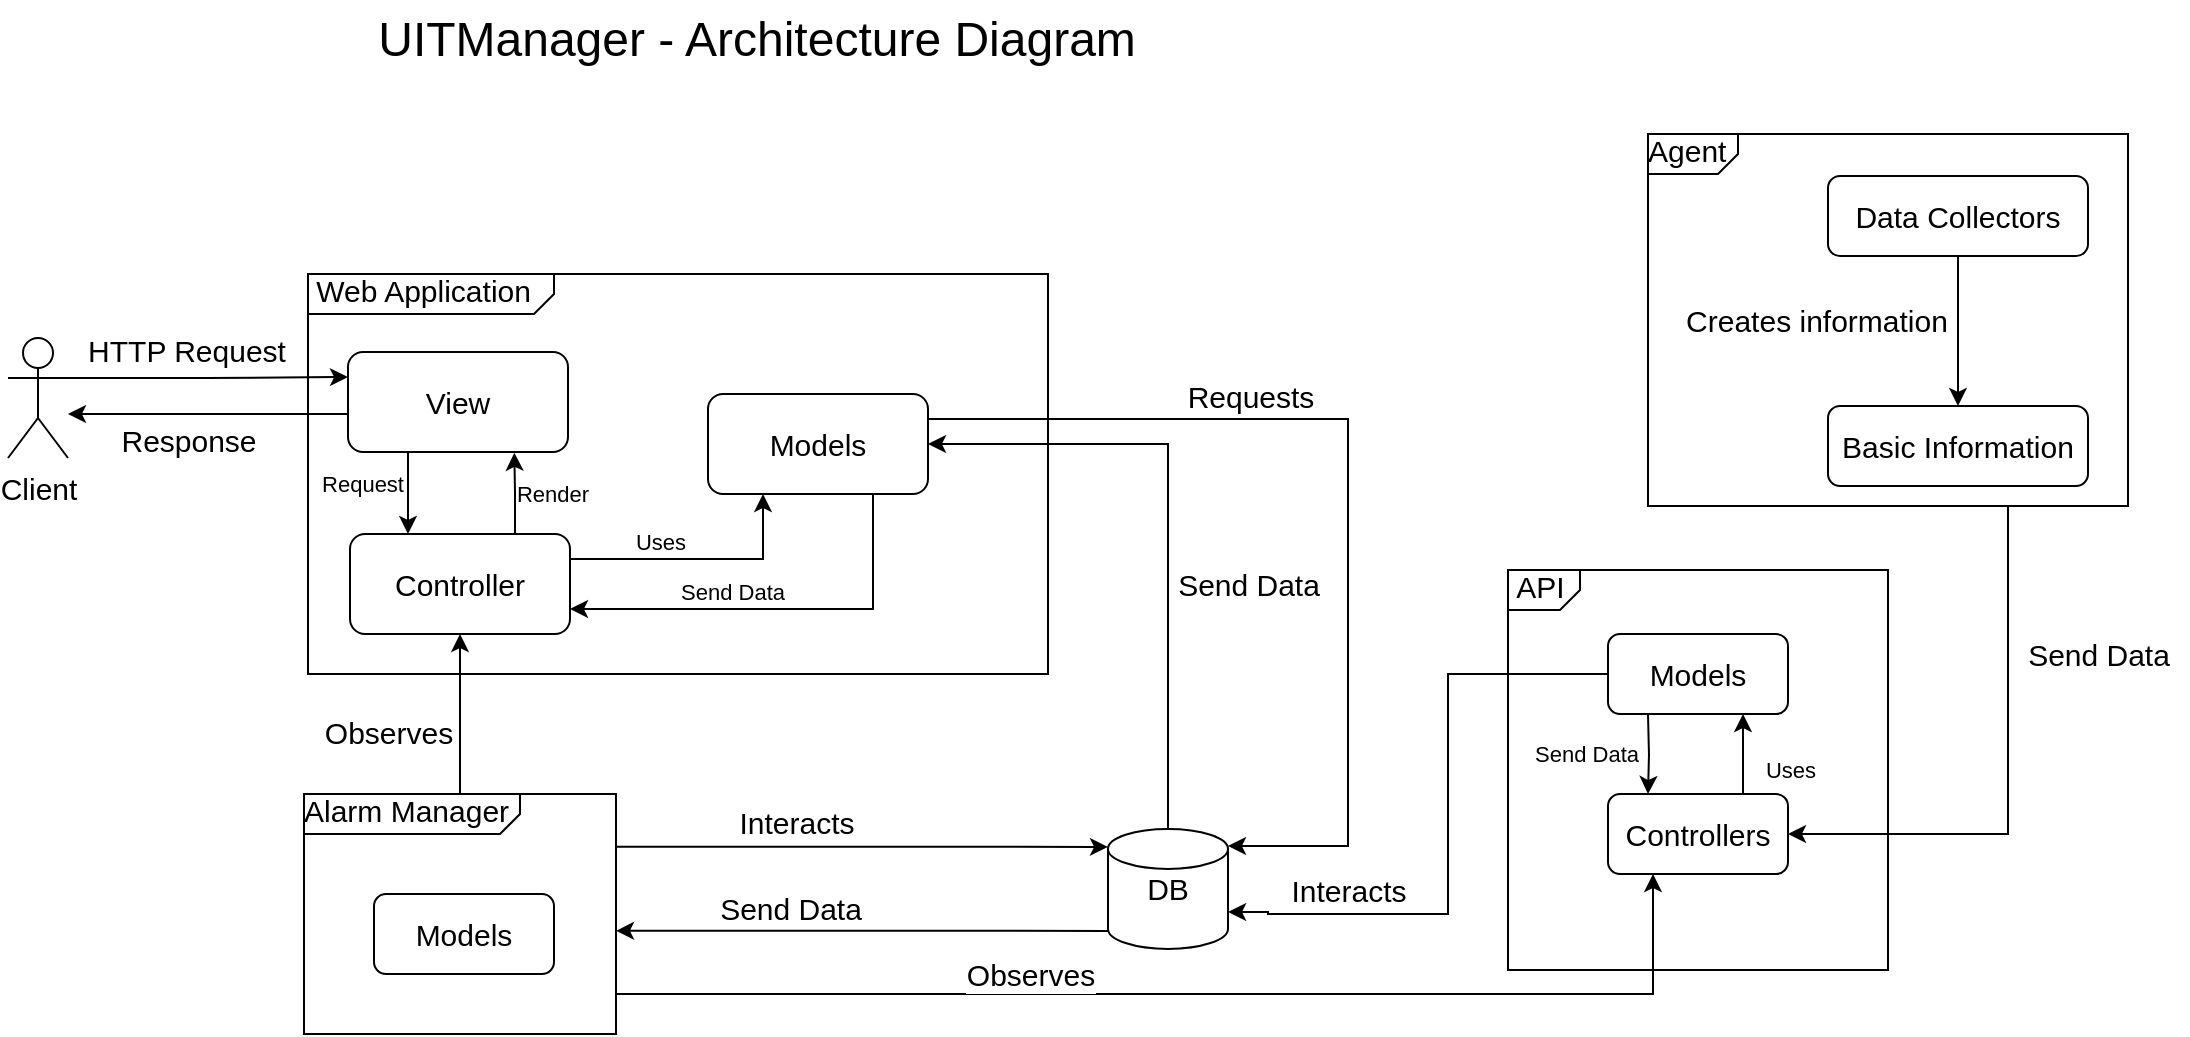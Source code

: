 <mxfile version="24.9.2">
  <diagram name="Page-1" id="dIJWTh7p2U-8Sy8qiCkg">
    <mxGraphModel dx="626" dy="372" grid="1" gridSize="10" guides="1" tooltips="1" connect="1" arrows="1" fold="1" page="1" pageScale="1" pageWidth="1169" pageHeight="827" math="0" shadow="0">
      <root>
        <mxCell id="0" />
        <mxCell id="1" parent="0" />
        <mxCell id="XDiG-Vu3PWWN5GJQWQn_-1" value="Client" style="shape=umlActor;verticalLabelPosition=bottom;verticalAlign=top;html=1;outlineConnect=0;fontSize=15;" parent="1" vertex="1">
          <mxGeometry x="40" y="192" width="30" height="60" as="geometry" />
        </mxCell>
        <mxCell id="XDiG-Vu3PWWN5GJQWQn_-2" value="&lt;font&gt;&amp;nbsp;Web Application&lt;/font&gt;" style="html=1;shape=mxgraph.sysml.package;overflow=fill;labelX=123.75;align=left;spacingLeft=5;verticalAlign=top;spacingTop=-3;fontSize=15;" parent="1" vertex="1">
          <mxGeometry x="190" y="160" width="370" height="200" as="geometry" />
        </mxCell>
        <mxCell id="YMdhZk9BwAZFzqvucl1a-2" style="edgeStyle=orthogonalEdgeStyle;rounded=0;orthogonalLoop=1;jettySize=auto;html=1;exitX=0.75;exitY=0;exitDx=0;exitDy=0;entryX=0.756;entryY=1.008;entryDx=0;entryDy=0;entryPerimeter=0;" parent="1" source="XDiG-Vu3PWWN5GJQWQn_-3" target="XDiG-Vu3PWWN5GJQWQn_-4" edge="1">
          <mxGeometry relative="1" as="geometry" />
        </mxCell>
        <mxCell id="YMdhZk9BwAZFzqvucl1a-10" value="Render" style="edgeLabel;html=1;align=center;verticalAlign=middle;resizable=0;points=[];" parent="YMdhZk9BwAZFzqvucl1a-2" connectable="0" vertex="1">
          <mxGeometry x="0.017" relative="1" as="geometry">
            <mxPoint x="19" as="offset" />
          </mxGeometry>
        </mxCell>
        <mxCell id="YMdhZk9BwAZFzqvucl1a-5" style="edgeStyle=orthogonalEdgeStyle;rounded=0;orthogonalLoop=1;jettySize=auto;html=1;exitX=1;exitY=0.25;exitDx=0;exitDy=0;entryX=0.25;entryY=1;entryDx=0;entryDy=0;" parent="1" source="XDiG-Vu3PWWN5GJQWQn_-3" target="XDiG-Vu3PWWN5GJQWQn_-5" edge="1">
          <mxGeometry relative="1" as="geometry" />
        </mxCell>
        <mxCell id="YMdhZk9BwAZFzqvucl1a-11" value="Uses" style="edgeLabel;html=1;align=center;verticalAlign=middle;resizable=0;points=[];" parent="YMdhZk9BwAZFzqvucl1a-5" connectable="0" vertex="1">
          <mxGeometry x="-0.303" y="1" relative="1" as="geometry">
            <mxPoint y="-8" as="offset" />
          </mxGeometry>
        </mxCell>
        <mxCell id="XDiG-Vu3PWWN5GJQWQn_-3" value="Controller" style="rounded=1;whiteSpace=wrap;html=1;fontSize=15;" parent="1" vertex="1">
          <mxGeometry x="211" y="290" width="110" height="50" as="geometry" />
        </mxCell>
        <mxCell id="XDiG-Vu3PWWN5GJQWQn_-7" style="edgeStyle=orthogonalEdgeStyle;rounded=0;orthogonalLoop=1;jettySize=auto;html=1;fontSize=15;" parent="1" source="XDiG-Vu3PWWN5GJQWQn_-4" target="XDiG-Vu3PWWN5GJQWQn_-1" edge="1">
          <mxGeometry relative="1" as="geometry">
            <Array as="points">
              <mxPoint x="180" y="230" />
              <mxPoint x="180" y="230" />
            </Array>
          </mxGeometry>
        </mxCell>
        <mxCell id="XDiG-Vu3PWWN5GJQWQn_-9" value="Response" style="edgeLabel;html=1;align=center;verticalAlign=middle;resizable=0;points=[];fontSize=15;" parent="XDiG-Vu3PWWN5GJQWQn_-7" vertex="1" connectable="0">
          <mxGeometry x="0.085" y="2" relative="1" as="geometry">
            <mxPoint x="-4" y="11" as="offset" />
          </mxGeometry>
        </mxCell>
        <mxCell id="YMdhZk9BwAZFzqvucl1a-1" style="edgeStyle=orthogonalEdgeStyle;rounded=0;orthogonalLoop=1;jettySize=auto;html=1;exitX=0.25;exitY=1;exitDx=0;exitDy=0;" parent="1" source="XDiG-Vu3PWWN5GJQWQn_-4" edge="1">
          <mxGeometry relative="1" as="geometry">
            <mxPoint x="240" y="290" as="targetPoint" />
            <Array as="points">
              <mxPoint x="240" y="249" />
              <mxPoint x="240" y="290" />
            </Array>
          </mxGeometry>
        </mxCell>
        <mxCell id="YMdhZk9BwAZFzqvucl1a-9" value="Request" style="edgeLabel;html=1;align=center;verticalAlign=middle;resizable=0;points=[];" parent="YMdhZk9BwAZFzqvucl1a-1" connectable="0" vertex="1">
          <mxGeometry x="-0.103" relative="1" as="geometry">
            <mxPoint x="-23" y="-1" as="offset" />
          </mxGeometry>
        </mxCell>
        <mxCell id="XDiG-Vu3PWWN5GJQWQn_-4" value="View" style="rounded=1;whiteSpace=wrap;html=1;fontSize=15;" parent="1" vertex="1">
          <mxGeometry x="210" y="199" width="110" height="50" as="geometry" />
        </mxCell>
        <mxCell id="YMdhZk9BwAZFzqvucl1a-6" style="edgeStyle=orthogonalEdgeStyle;rounded=0;orthogonalLoop=1;jettySize=auto;html=1;exitX=0.75;exitY=1;exitDx=0;exitDy=0;entryX=1;entryY=0.75;entryDx=0;entryDy=0;" parent="1" source="XDiG-Vu3PWWN5GJQWQn_-5" target="XDiG-Vu3PWWN5GJQWQn_-3" edge="1">
          <mxGeometry relative="1" as="geometry" />
        </mxCell>
        <mxCell id="YMdhZk9BwAZFzqvucl1a-12" value="Send Data" style="edgeLabel;html=1;align=center;verticalAlign=middle;resizable=0;points=[];" parent="YMdhZk9BwAZFzqvucl1a-6" connectable="0" vertex="1">
          <mxGeometry x="0.225" y="1" relative="1" as="geometry">
            <mxPoint y="-10" as="offset" />
          </mxGeometry>
        </mxCell>
        <mxCell id="XDiG-Vu3PWWN5GJQWQn_-5" value="Models" style="rounded=1;whiteSpace=wrap;html=1;fontSize=15;glass=0;" parent="1" vertex="1">
          <mxGeometry x="390" y="220" width="110" height="50" as="geometry" />
        </mxCell>
        <mxCell id="XDiG-Vu3PWWN5GJQWQn_-6" style="edgeStyle=orthogonalEdgeStyle;rounded=0;orthogonalLoop=1;jettySize=auto;html=1;exitX=1;exitY=0.333;exitDx=0;exitDy=0;exitPerimeter=0;entryX=0;entryY=0.25;entryDx=0;entryDy=0;fontSize=15;" parent="1" source="XDiG-Vu3PWWN5GJQWQn_-1" target="XDiG-Vu3PWWN5GJQWQn_-4" edge="1">
          <mxGeometry relative="1" as="geometry" />
        </mxCell>
        <mxCell id="XDiG-Vu3PWWN5GJQWQn_-8" value="HTTP Request" style="edgeLabel;html=1;align=center;verticalAlign=middle;resizable=0;points=[];fontSize=15;" parent="XDiG-Vu3PWWN5GJQWQn_-6" vertex="1" connectable="0">
          <mxGeometry x="-0.165" y="2" relative="1" as="geometry">
            <mxPoint y="-12" as="offset" />
          </mxGeometry>
        </mxCell>
        <mxCell id="XDiG-Vu3PWWN5GJQWQn_-12" style="edgeStyle=orthogonalEdgeStyle;rounded=0;orthogonalLoop=1;jettySize=auto;html=1;entryX=1;entryY=0.5;entryDx=0;entryDy=0;fontSize=15;exitX=0.5;exitY=0;exitDx=0;exitDy=0;exitPerimeter=0;" parent="1" source="XDiG-Vu3PWWN5GJQWQn_-10" target="XDiG-Vu3PWWN5GJQWQn_-5" edge="1">
          <mxGeometry relative="1" as="geometry">
            <Array as="points">
              <mxPoint x="620" y="245" />
            </Array>
          </mxGeometry>
        </mxCell>
        <mxCell id="XDiG-Vu3PWWN5GJQWQn_-14" value="Send Data" style="edgeLabel;html=1;align=center;verticalAlign=middle;resizable=0;points=[];fontSize=15;" parent="XDiG-Vu3PWWN5GJQWQn_-12" vertex="1" connectable="0">
          <mxGeometry x="0.199" y="-1" relative="1" as="geometry">
            <mxPoint x="39" y="65" as="offset" />
          </mxGeometry>
        </mxCell>
        <mxCell id="XDiG-Vu3PWWN5GJQWQn_-10" value="DB" style="strokeWidth=1;html=1;shape=mxgraph.flowchart.database;whiteSpace=wrap;fontSize=15;shadow=0;" parent="1" vertex="1">
          <mxGeometry x="590" y="437.44" width="60" height="60" as="geometry" />
        </mxCell>
        <mxCell id="XDiG-Vu3PWWN5GJQWQn_-11" style="edgeStyle=orthogonalEdgeStyle;rounded=0;orthogonalLoop=1;jettySize=auto;html=1;exitX=1;exitY=0.25;exitDx=0;exitDy=0;fontSize=15;entryX=1;entryY=0.15;entryDx=0;entryDy=0;entryPerimeter=0;" parent="1" source="XDiG-Vu3PWWN5GJQWQn_-5" target="XDiG-Vu3PWWN5GJQWQn_-10" edge="1">
          <mxGeometry relative="1" as="geometry">
            <Array as="points">
              <mxPoint x="710" y="232" />
              <mxPoint x="710" y="446" />
              <mxPoint x="650" y="446" />
            </Array>
          </mxGeometry>
        </mxCell>
        <mxCell id="XDiG-Vu3PWWN5GJQWQn_-13" value="Requests" style="edgeLabel;html=1;align=center;verticalAlign=middle;resizable=0;points=[];fontSize=15;" parent="XDiG-Vu3PWWN5GJQWQn_-11" vertex="1" connectable="0">
          <mxGeometry x="-0.181" y="2" relative="1" as="geometry">
            <mxPoint x="-37" y="-10" as="offset" />
          </mxGeometry>
        </mxCell>
        <mxCell id="XDiG-Vu3PWWN5GJQWQn_-15" value="&lt;font&gt;&amp;nbsp;API&lt;/font&gt;" style="html=1;shape=mxgraph.sysml.package;overflow=fill;labelX=36.25;align=left;spacingLeft=5;verticalAlign=top;spacingTop=-3;fontSize=15;strokeWidth=1;perimeterSpacing=0;" parent="1" vertex="1">
          <mxGeometry x="790" y="308" width="190" height="200" as="geometry" />
        </mxCell>
        <mxCell id="YMdhZk9BwAZFzqvucl1a-8" style="edgeStyle=orthogonalEdgeStyle;rounded=0;orthogonalLoop=1;jettySize=auto;html=1;exitX=0.75;exitY=0;exitDx=0;exitDy=0;entryX=0.75;entryY=1;entryDx=0;entryDy=0;" parent="1" source="XDiG-Vu3PWWN5GJQWQn_-16" target="XDiG-Vu3PWWN5GJQWQn_-17" edge="1">
          <mxGeometry relative="1" as="geometry" />
        </mxCell>
        <mxCell id="YMdhZk9BwAZFzqvucl1a-13" value="Uses" style="edgeLabel;html=1;align=center;verticalAlign=middle;resizable=0;points=[];" parent="YMdhZk9BwAZFzqvucl1a-8" connectable="0" vertex="1">
          <mxGeometry x="-0.367" relative="1" as="geometry">
            <mxPoint x="23" as="offset" />
          </mxGeometry>
        </mxCell>
        <mxCell id="XDiG-Vu3PWWN5GJQWQn_-16" value="&lt;font&gt;Controllers&lt;/font&gt;" style="rounded=1;whiteSpace=wrap;html=1;fontSize=15;" parent="1" vertex="1">
          <mxGeometry x="840" y="420" width="90" height="40" as="geometry" />
        </mxCell>
        <mxCell id="YMdhZk9BwAZFzqvucl1a-7" style="edgeStyle=orthogonalEdgeStyle;rounded=0;orthogonalLoop=1;jettySize=auto;html=1;exitX=0.25;exitY=1;exitDx=0;exitDy=0;entryX=0.25;entryY=0;entryDx=0;entryDy=0;" parent="1" edge="1">
          <mxGeometry relative="1" as="geometry">
            <mxPoint x="860" y="380" as="sourcePoint" />
            <mxPoint x="860" y="420" as="targetPoint" />
          </mxGeometry>
        </mxCell>
        <mxCell id="YMdhZk9BwAZFzqvucl1a-14" value="Send Data" style="edgeLabel;html=1;align=center;verticalAlign=middle;resizable=0;points=[];" parent="YMdhZk9BwAZFzqvucl1a-7" connectable="0" vertex="1">
          <mxGeometry x="0.315" relative="1" as="geometry">
            <mxPoint x="-32" y="-6" as="offset" />
          </mxGeometry>
        </mxCell>
        <mxCell id="XDiG-Vu3PWWN5GJQWQn_-17" value="&lt;font&gt;Models&lt;/font&gt;" style="rounded=1;whiteSpace=wrap;html=1;fontSize=15;" parent="1" vertex="1">
          <mxGeometry x="840" y="340" width="90" height="40" as="geometry" />
        </mxCell>
        <mxCell id="XDiG-Vu3PWWN5GJQWQn_-18" style="edgeStyle=orthogonalEdgeStyle;rounded=0;orthogonalLoop=1;jettySize=auto;html=1;entryX=0;entryY=0.5;entryDx=0;entryDy=0;startArrow=classic;startFill=1;endArrow=none;endFill=0;fontSize=15;exitX=1.001;exitY=0.692;exitDx=0;exitDy=0;exitPerimeter=0;" parent="1" source="XDiG-Vu3PWWN5GJQWQn_-10" target="XDiG-Vu3PWWN5GJQWQn_-17" edge="1">
          <mxGeometry relative="1" as="geometry">
            <mxPoint x="660" y="479" as="sourcePoint" />
            <Array as="points">
              <mxPoint x="670" y="479" />
              <mxPoint x="760" y="480" />
              <mxPoint x="760" y="360" />
            </Array>
          </mxGeometry>
        </mxCell>
        <mxCell id="XDiG-Vu3PWWN5GJQWQn_-19" value="Interacts" style="edgeLabel;html=1;align=center;verticalAlign=middle;resizable=0;points=[];fontSize=15;" parent="XDiG-Vu3PWWN5GJQWQn_-18" vertex="1" connectable="0">
          <mxGeometry x="-0.04" y="4" relative="1" as="geometry">
            <mxPoint x="-46" y="26" as="offset" />
          </mxGeometry>
        </mxCell>
        <mxCell id="IYmLYqDqQE34cOiKI0Gr-4" style="edgeStyle=orthogonalEdgeStyle;rounded=0;orthogonalLoop=1;jettySize=auto;html=1;exitX=0.75;exitY=1;exitDx=0;exitDy=0;exitPerimeter=0;entryX=1;entryY=0.5;entryDx=0;entryDy=0;" edge="1" parent="1" source="XDiG-Vu3PWWN5GJQWQn_-21" target="XDiG-Vu3PWWN5GJQWQn_-16">
          <mxGeometry relative="1" as="geometry" />
        </mxCell>
        <mxCell id="XDiG-Vu3PWWN5GJQWQn_-21" value="Agent" style="html=1;shape=mxgraph.sysml.package;overflow=fill;labelX=45;align=left;spacingLeft=5;verticalAlign=top;spacingTop=-3;fontSize=15;" parent="1" vertex="1">
          <mxGeometry x="860" y="90" width="240" height="186" as="geometry" />
        </mxCell>
        <mxCell id="XDiG-Vu3PWWN5GJQWQn_-26" style="edgeStyle=orthogonalEdgeStyle;rounded=0;orthogonalLoop=1;jettySize=auto;html=1;exitX=0.5;exitY=1;exitDx=0;exitDy=0;entryX=0.5;entryY=0;entryDx=0;entryDy=0;" parent="1" source="XDiG-Vu3PWWN5GJQWQn_-24" target="XDiG-Vu3PWWN5GJQWQn_-25" edge="1">
          <mxGeometry relative="1" as="geometry" />
        </mxCell>
        <mxCell id="XDiG-Vu3PWWN5GJQWQn_-27" value="&lt;font style=&quot;font-size: 15px;&quot;&gt;Creates information&lt;br&gt;&lt;/font&gt;" style="edgeLabel;html=1;align=center;verticalAlign=middle;resizable=0;points=[];" parent="XDiG-Vu3PWWN5GJQWQn_-26" vertex="1" connectable="0">
          <mxGeometry x="0.01" y="-2" relative="1" as="geometry">
            <mxPoint x="-69" y="-6" as="offset" />
          </mxGeometry>
        </mxCell>
        <mxCell id="XDiG-Vu3PWWN5GJQWQn_-24" value="Data Collectors" style="rounded=1;whiteSpace=wrap;html=1;fontSize=15;" parent="1" vertex="1">
          <mxGeometry x="950" y="111" width="130" height="40" as="geometry" />
        </mxCell>
        <mxCell id="XDiG-Vu3PWWN5GJQWQn_-25" value="Basic Information" style="rounded=1;whiteSpace=wrap;html=1;fontSize=15;" parent="1" vertex="1">
          <mxGeometry x="950" y="226" width="130" height="40" as="geometry" />
        </mxCell>
        <mxCell id="XDiG-Vu3PWWN5GJQWQn_-34" style="edgeStyle=orthogonalEdgeStyle;rounded=0;orthogonalLoop=1;jettySize=auto;html=1;entryX=0.25;entryY=1;entryDx=0;entryDy=0;exitX=0.999;exitY=0.856;exitDx=0;exitDy=0;exitPerimeter=0;" parent="1" source="XDiG-Vu3PWWN5GJQWQn_-28" target="XDiG-Vu3PWWN5GJQWQn_-16" edge="1">
          <mxGeometry relative="1" as="geometry">
            <Array as="points">
              <mxPoint x="344" y="520" />
              <mxPoint x="863" y="520" />
            </Array>
            <mxPoint x="900" y="287" as="targetPoint" />
          </mxGeometry>
        </mxCell>
        <mxCell id="XDiG-Vu3PWWN5GJQWQn_-35" value="&lt;font style=&quot;font-size: 15px;&quot;&gt;Observes&lt;/font&gt;" style="edgeLabel;html=1;align=center;verticalAlign=middle;resizable=0;points=[];" parent="XDiG-Vu3PWWN5GJQWQn_-34" vertex="1" connectable="0">
          <mxGeometry x="-0.108" y="-6" relative="1" as="geometry">
            <mxPoint x="-50" y="-16" as="offset" />
          </mxGeometry>
        </mxCell>
        <mxCell id="XDiG-Vu3PWWN5GJQWQn_-36" style="edgeStyle=orthogonalEdgeStyle;rounded=0;orthogonalLoop=1;jettySize=auto;html=1;entryX=0.5;entryY=1;entryDx=0;entryDy=0;" parent="1" source="XDiG-Vu3PWWN5GJQWQn_-28" target="XDiG-Vu3PWWN5GJQWQn_-3" edge="1">
          <mxGeometry relative="1" as="geometry" />
        </mxCell>
        <mxCell id="XDiG-Vu3PWWN5GJQWQn_-37" value="&lt;font style=&quot;font-size: 15px;&quot;&gt;Observes&lt;/font&gt;" style="edgeLabel;html=1;align=center;verticalAlign=middle;resizable=0;points=[];" parent="XDiG-Vu3PWWN5GJQWQn_-36" vertex="1" connectable="0">
          <mxGeometry x="-0.231" y="2" relative="1" as="geometry">
            <mxPoint x="-34" as="offset" />
          </mxGeometry>
        </mxCell>
        <mxCell id="XDiG-Vu3PWWN5GJQWQn_-28" value="Alarm Manager" style="html=1;shape=mxgraph.sysml.package;overflow=fill;labelX=108.75;align=left;spacingLeft=5;verticalAlign=top;spacingTop=-3;fontSize=15;" parent="1" vertex="1">
          <mxGeometry x="188" y="420" width="156" height="120" as="geometry" />
        </mxCell>
        <mxCell id="XDiG-Vu3PWWN5GJQWQn_-29" value="&lt;font&gt;Models&lt;/font&gt;" style="rounded=1;whiteSpace=wrap;html=1;fontSize=15;" parent="1" vertex="1">
          <mxGeometry x="223" y="470" width="90" height="40" as="geometry" />
        </mxCell>
        <mxCell id="XDiG-Vu3PWWN5GJQWQn_-30" style="edgeStyle=orthogonalEdgeStyle;rounded=0;orthogonalLoop=1;jettySize=auto;html=1;exitX=1;exitY=0.25;exitDx=0;exitDy=0;exitPerimeter=0;entryX=0;entryY=0.15;entryDx=0;entryDy=0;entryPerimeter=0;" parent="1" source="XDiG-Vu3PWWN5GJQWQn_-28" target="XDiG-Vu3PWWN5GJQWQn_-10" edge="1">
          <mxGeometry relative="1" as="geometry">
            <mxPoint x="710" y="450" as="targetPoint" />
            <Array as="points">
              <mxPoint x="344" y="446" />
            </Array>
          </mxGeometry>
        </mxCell>
        <mxCell id="XDiG-Vu3PWWN5GJQWQn_-31" value="&lt;font style=&quot;font-size: 15px;&quot;&gt;Interacts&lt;/font&gt;" style="edgeLabel;html=1;align=center;verticalAlign=middle;resizable=0;points=[];" parent="XDiG-Vu3PWWN5GJQWQn_-30" vertex="1" connectable="0">
          <mxGeometry x="-0.096" y="-2" relative="1" as="geometry">
            <mxPoint x="-20" y="-15" as="offset" />
          </mxGeometry>
        </mxCell>
        <mxCell id="XDiG-Vu3PWWN5GJQWQn_-32" style="edgeStyle=orthogonalEdgeStyle;rounded=0;orthogonalLoop=1;jettySize=auto;html=1;exitX=0;exitY=0.85;exitDx=0;exitDy=0;exitPerimeter=0;" parent="1" source="XDiG-Vu3PWWN5GJQWQn_-10" target="XDiG-Vu3PWWN5GJQWQn_-28" edge="1">
          <mxGeometry relative="1" as="geometry">
            <mxPoint x="700" y="480" as="sourcePoint" />
            <Array as="points">
              <mxPoint x="540" y="488" />
              <mxPoint x="540" y="488" />
            </Array>
          </mxGeometry>
        </mxCell>
        <mxCell id="XDiG-Vu3PWWN5GJQWQn_-33" value="&lt;font style=&quot;font-size: 15px;&quot;&gt;Send Data&lt;br&gt;&lt;/font&gt;" style="edgeLabel;html=1;align=center;verticalAlign=middle;resizable=0;points=[];" parent="XDiG-Vu3PWWN5GJQWQn_-32" vertex="1" connectable="0">
          <mxGeometry x="-0.409" y="1" relative="1" as="geometry">
            <mxPoint x="-87" y="-13" as="offset" />
          </mxGeometry>
        </mxCell>
        <mxCell id="YMdhZk9BwAZFzqvucl1a-15" value="&lt;font style=&quot;font-size: 24px;&quot;&gt;UITManager - Architecture Diagram&lt;br&gt;&lt;/font&gt;" style="text;html=1;align=center;verticalAlign=middle;resizable=0;points=[];autosize=1;strokeColor=none;fillColor=none;" parent="1" vertex="1">
          <mxGeometry x="214" y="23" width="400" height="40" as="geometry" />
        </mxCell>
        <mxCell id="IYmLYqDqQE34cOiKI0Gr-5" value="&lt;span style=&quot;font-size: 15px; background-color: rgb(255, 255, 255);&quot;&gt;Send Data&lt;/span&gt;" style="text;html=1;align=center;verticalAlign=middle;resizable=0;points=[];autosize=1;strokeColor=none;fillColor=none;" vertex="1" parent="1">
          <mxGeometry x="1040" y="335" width="90" height="30" as="geometry" />
        </mxCell>
      </root>
    </mxGraphModel>
  </diagram>
</mxfile>
